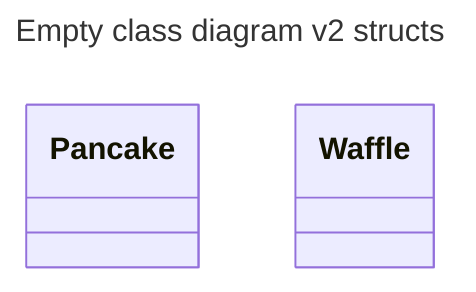 ---
# This test is for issue https://github.com/mermaid-js/mermaid-cli/issues/532
title: Empty class diagram v2 structs
---
classDiagram-v2
    class Pancake {
    }
    class Waffle {
    }